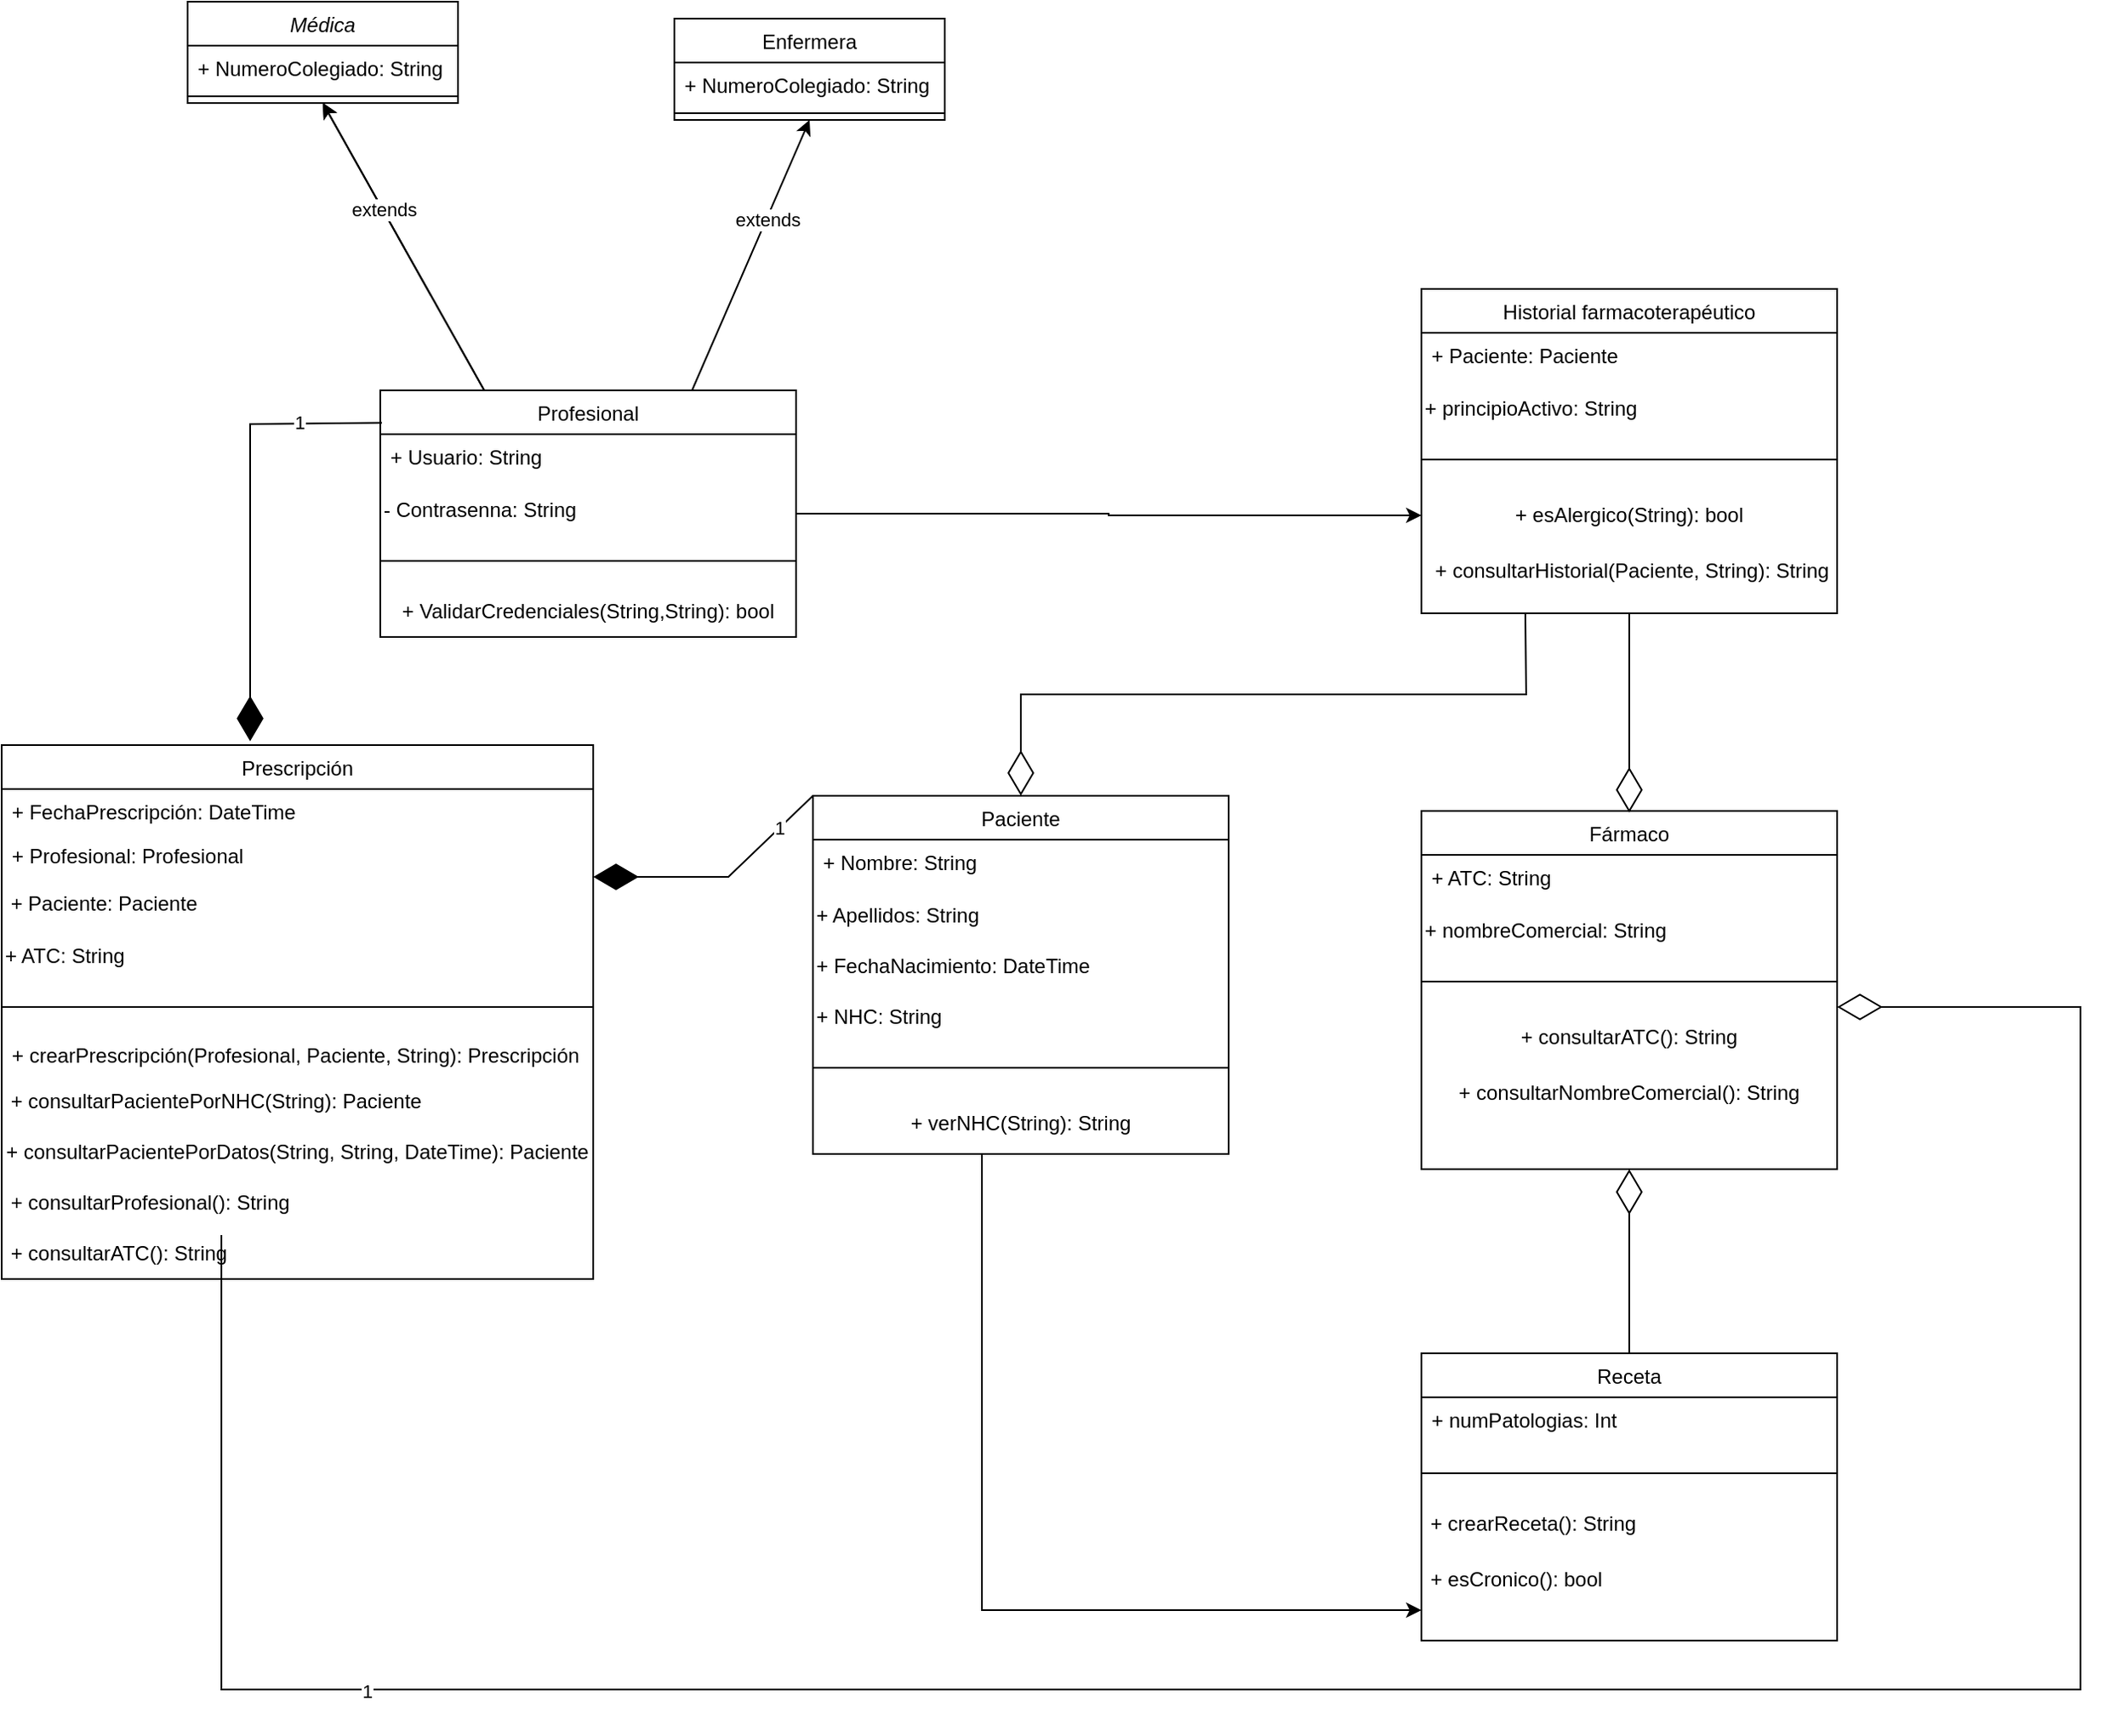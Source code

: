 <mxfile version="15.7.3" type="device"><diagram id="C5RBs43oDa-KdzZeNtuy" name="Page-1"><mxGraphModel dx="1038" dy="660" grid="1" gridSize="10" guides="1" tooltips="1" connect="1" arrows="1" fold="1" page="1" pageScale="1" pageWidth="827" pageHeight="1169" math="0" shadow="0"><root><mxCell id="WIyWlLk6GJQsqaUBKTNV-0"/><mxCell id="WIyWlLk6GJQsqaUBKTNV-1" parent="WIyWlLk6GJQsqaUBKTNV-0"/><mxCell id="zkfFHV4jXpPFQw0GAbJ--0" value="Médica" style="swimlane;fontStyle=2;align=center;verticalAlign=top;childLayout=stackLayout;horizontal=1;startSize=26;horizontalStack=0;resizeParent=1;resizeLast=0;collapsible=1;marginBottom=0;rounded=0;shadow=0;strokeWidth=1;fontColor=default;fillColor=default;strokeColor=default;" parent="WIyWlLk6GJQsqaUBKTNV-1" vertex="1"><mxGeometry x="220" y="120" width="160" height="60" as="geometry"><mxRectangle x="230" y="140" width="160" height="26" as="alternateBounds"/></mxGeometry></mxCell><mxCell id="zkfFHV4jXpPFQw0GAbJ--1" value="+ NumeroColegiado: String" style="text;align=left;verticalAlign=top;spacingLeft=4;spacingRight=4;overflow=hidden;rotatable=0;points=[[0,0.5],[1,0.5]];portConstraint=eastwest;fontColor=default;" parent="zkfFHV4jXpPFQw0GAbJ--0" vertex="1"><mxGeometry y="26" width="160" height="26" as="geometry"/></mxCell><mxCell id="zkfFHV4jXpPFQw0GAbJ--4" value="" style="line;html=1;strokeWidth=1;align=left;verticalAlign=middle;spacingTop=-1;spacingLeft=3;spacingRight=3;rotatable=0;labelPosition=right;points=[];portConstraint=eastwest;" parent="zkfFHV4jXpPFQw0GAbJ--0" vertex="1"><mxGeometry y="52" width="160" height="8" as="geometry"/></mxCell><mxCell id="zkfFHV4jXpPFQw0GAbJ--6" value="Prescripción" style="swimlane;fontStyle=0;align=center;verticalAlign=top;childLayout=stackLayout;horizontal=1;startSize=26;horizontalStack=0;resizeParent=1;resizeLast=0;collapsible=1;marginBottom=0;rounded=0;shadow=0;strokeWidth=1;fontColor=default;fillColor=default;strokeColor=default;" parent="WIyWlLk6GJQsqaUBKTNV-1" vertex="1"><mxGeometry x="110" y="560" width="350" height="316" as="geometry"><mxRectangle x="130" y="380" width="160" height="26" as="alternateBounds"/></mxGeometry></mxCell><mxCell id="zkfFHV4jXpPFQw0GAbJ--7" value="+ FechaPrescripción: DateTime" style="text;align=left;verticalAlign=top;spacingLeft=4;spacingRight=4;overflow=hidden;rotatable=0;points=[[0,0.5],[1,0.5]];portConstraint=eastwest;fontColor=default;" parent="zkfFHV4jXpPFQw0GAbJ--6" vertex="1"><mxGeometry y="26" width="350" height="26" as="geometry"/></mxCell><mxCell id="zkfFHV4jXpPFQw0GAbJ--8" value="+ Profesional: Profesional" style="text;align=left;verticalAlign=top;spacingLeft=4;spacingRight=4;overflow=hidden;rotatable=0;points=[[0,0.5],[1,0.5]];portConstraint=eastwest;rounded=0;shadow=0;html=0;fontColor=default;" parent="zkfFHV4jXpPFQw0GAbJ--6" vertex="1"><mxGeometry y="52" width="350" height="26" as="geometry"/></mxCell><mxCell id="vg2kjppB7N_gJ3REjOTU-13" value="&amp;nbsp;+ Paciente: Paciente" style="text;html=1;strokeColor=none;fillColor=none;align=left;verticalAlign=middle;whiteSpace=wrap;rounded=0;labelBackgroundColor=default;fontColor=default;" parent="zkfFHV4jXpPFQw0GAbJ--6" vertex="1"><mxGeometry y="78" width="350" height="32" as="geometry"/></mxCell><mxCell id="VHd1gN3lFgpalcyYO1IC-5" value="+ ATC: String" style="text;html=1;strokeColor=none;fillColor=none;align=left;verticalAlign=middle;whiteSpace=wrap;rounded=0;" parent="zkfFHV4jXpPFQw0GAbJ--6" vertex="1"><mxGeometry y="110" width="350" height="30" as="geometry"/></mxCell><mxCell id="zkfFHV4jXpPFQw0GAbJ--9" value="" style="line;html=1;strokeWidth=1;align=left;verticalAlign=middle;spacingTop=-1;spacingLeft=3;spacingRight=3;rotatable=0;labelPosition=right;points=[];portConstraint=eastwest;fillColor=default;strokeColor=default;fontColor=default;" parent="zkfFHV4jXpPFQw0GAbJ--6" vertex="1"><mxGeometry y="140" width="350" height="30" as="geometry"/></mxCell><mxCell id="zkfFHV4jXpPFQw0GAbJ--10" value="+ crearPrescripción(Profesional, Paciente, String): Prescripción" style="text;align=left;verticalAlign=top;spacingLeft=4;spacingRight=4;overflow=hidden;rotatable=0;points=[[0,0.5],[1,0.5]];portConstraint=eastwest;fontStyle=0;fontColor=default;" parent="zkfFHV4jXpPFQw0GAbJ--6" vertex="1"><mxGeometry y="170" width="350" height="26" as="geometry"/></mxCell><mxCell id="VHd1gN3lFgpalcyYO1IC-6" value="&amp;nbsp;+ consultarPacientePorNHC(String): Paciente" style="text;html=1;strokeColor=none;fillColor=none;align=left;verticalAlign=middle;whiteSpace=wrap;rounded=0;" parent="zkfFHV4jXpPFQw0GAbJ--6" vertex="1"><mxGeometry y="196" width="350" height="30" as="geometry"/></mxCell><mxCell id="q8ReS3i1Tmgqjeh-KotQ-0" value="+ consultarPacientePorDatos(String, String, DateTime): Paciente" style="text;html=1;strokeColor=none;fillColor=none;align=center;verticalAlign=middle;whiteSpace=wrap;rounded=0;" vertex="1" parent="zkfFHV4jXpPFQw0GAbJ--6"><mxGeometry y="226" width="350" height="30" as="geometry"/></mxCell><mxCell id="VHd1gN3lFgpalcyYO1IC-7" value="&amp;nbsp;+ consultarProfesional(): String" style="text;html=1;strokeColor=none;fillColor=none;align=left;verticalAlign=middle;whiteSpace=wrap;rounded=0;" parent="zkfFHV4jXpPFQw0GAbJ--6" vertex="1"><mxGeometry y="256" width="350" height="30" as="geometry"/></mxCell><mxCell id="VHd1gN3lFgpalcyYO1IC-8" value="&amp;nbsp;+ consultarATC(): String" style="text;html=1;strokeColor=none;fillColor=none;align=left;verticalAlign=middle;whiteSpace=wrap;rounded=0;" parent="zkfFHV4jXpPFQw0GAbJ--6" vertex="1"><mxGeometry y="286" width="350" height="30" as="geometry"/></mxCell><mxCell id="wWVRmRKasdEjxQoxNgk--7" style="edgeStyle=orthogonalEdgeStyle;rounded=0;orthogonalLoop=1;jettySize=auto;html=1;entryX=0;entryY=0.5;entryDx=0;entryDy=0;" parent="WIyWlLk6GJQsqaUBKTNV-1" source="zkfFHV4jXpPFQw0GAbJ--13" target="VHd1gN3lFgpalcyYO1IC-26" edge="1"><mxGeometry relative="1" as="geometry"/></mxCell><mxCell id="zkfFHV4jXpPFQw0GAbJ--13" value="Profesional" style="swimlane;fontStyle=0;align=center;verticalAlign=top;childLayout=stackLayout;horizontal=1;startSize=26;horizontalStack=0;resizeParent=1;resizeLast=0;collapsible=1;marginBottom=0;rounded=0;shadow=0;strokeWidth=1;fontColor=default;fillColor=default;strokeColor=default;" parent="WIyWlLk6GJQsqaUBKTNV-1" vertex="1"><mxGeometry x="334" y="350" width="246" height="146" as="geometry"><mxRectangle x="340" y="380" width="170" height="26" as="alternateBounds"/></mxGeometry></mxCell><mxCell id="zkfFHV4jXpPFQw0GAbJ--14" value="+ Usuario: String&#10;" style="text;align=left;verticalAlign=top;spacingLeft=4;spacingRight=4;overflow=hidden;rotatable=0;points=[[0,0.5],[1,0.5]];portConstraint=eastwest;fontColor=default;" parent="zkfFHV4jXpPFQw0GAbJ--13" vertex="1"><mxGeometry y="26" width="246" height="30" as="geometry"/></mxCell><mxCell id="vg2kjppB7N_gJ3REjOTU-4" value="- Contrasenna: String" style="text;html=1;strokeColor=none;fillColor=none;align=left;verticalAlign=middle;whiteSpace=wrap;rounded=0;labelBackgroundColor=default;fontColor=default;" parent="zkfFHV4jXpPFQw0GAbJ--13" vertex="1"><mxGeometry y="56" width="246" height="30" as="geometry"/></mxCell><mxCell id="zkfFHV4jXpPFQw0GAbJ--15" value="" style="line;html=1;strokeWidth=1;align=left;verticalAlign=middle;spacingTop=-1;spacingLeft=3;spacingRight=3;rotatable=0;labelPosition=right;points=[];portConstraint=eastwest;fillColor=default;strokeColor=default;fontColor=default;" parent="zkfFHV4jXpPFQw0GAbJ--13" vertex="1"><mxGeometry y="86" width="246" height="30" as="geometry"/></mxCell><mxCell id="vg2kjppB7N_gJ3REjOTU-5" value="+ ValidarCredenciales(String,String): bool" style="text;html=1;strokeColor=none;fillColor=none;align=center;verticalAlign=middle;whiteSpace=wrap;rounded=0;labelBackgroundColor=default;fontColor=default;" parent="zkfFHV4jXpPFQw0GAbJ--13" vertex="1"><mxGeometry y="116" width="246" height="30" as="geometry"/></mxCell><mxCell id="zkfFHV4jXpPFQw0GAbJ--17" value="Enfermera" style="swimlane;fontStyle=0;align=center;verticalAlign=top;childLayout=stackLayout;horizontal=1;startSize=26;horizontalStack=0;resizeParent=1;resizeLast=0;collapsible=1;marginBottom=0;rounded=0;shadow=0;strokeWidth=1;fontColor=default;fillColor=default;strokeColor=default;" parent="WIyWlLk6GJQsqaUBKTNV-1" vertex="1"><mxGeometry x="508" y="130" width="160" height="60" as="geometry"><mxRectangle x="550" y="140" width="160" height="26" as="alternateBounds"/></mxGeometry></mxCell><mxCell id="zkfFHV4jXpPFQw0GAbJ--18" value="+ NumeroColegiado: String" style="text;align=left;verticalAlign=top;spacingLeft=4;spacingRight=4;overflow=hidden;rotatable=0;points=[[0,0.5],[1,0.5]];portConstraint=eastwest;fontColor=default;" parent="zkfFHV4jXpPFQw0GAbJ--17" vertex="1"><mxGeometry y="26" width="160" height="26" as="geometry"/></mxCell><mxCell id="zkfFHV4jXpPFQw0GAbJ--23" value="" style="line;html=1;strokeWidth=1;align=left;verticalAlign=middle;spacingTop=-1;spacingLeft=3;spacingRight=3;rotatable=0;labelPosition=right;points=[];portConstraint=eastwest;" parent="zkfFHV4jXpPFQw0GAbJ--17" vertex="1"><mxGeometry y="52" width="160" height="8" as="geometry"/></mxCell><mxCell id="vg2kjppB7N_gJ3REjOTU-10" value="" style="endArrow=diamondThin;endFill=1;endSize=24;html=1;rounded=0;labelBackgroundColor=default;fontColor=default;strokeColor=default;entryX=0.42;entryY=-0.007;entryDx=0;entryDy=0;exitX=0.004;exitY=0.132;exitDx=0;exitDy=0;exitPerimeter=0;entryPerimeter=0;" parent="WIyWlLk6GJQsqaUBKTNV-1" source="zkfFHV4jXpPFQw0GAbJ--13" target="zkfFHV4jXpPFQw0GAbJ--6" edge="1"><mxGeometry width="160" relative="1" as="geometry"><mxPoint x="340" y="370" as="sourcePoint"/><mxPoint x="494" y="422.5" as="targetPoint"/><Array as="points"><mxPoint x="257" y="370"/></Array></mxGeometry></mxCell><mxCell id="vg2kjppB7N_gJ3REjOTU-12" value="&lt;div&gt;1&lt;/div&gt;" style="edgeLabel;html=1;align=center;verticalAlign=middle;resizable=0;points=[];fontColor=default;" parent="vg2kjppB7N_gJ3REjOTU-10" vertex="1" connectable="0"><mxGeometry x="-0.63" y="-1" relative="1" as="geometry"><mxPoint as="offset"/></mxGeometry></mxCell><mxCell id="vg2kjppB7N_gJ3REjOTU-22" value="Paciente" style="swimlane;fontStyle=0;align=center;verticalAlign=top;childLayout=stackLayout;horizontal=1;startSize=26;horizontalStack=0;resizeParent=1;resizeLast=0;collapsible=1;marginBottom=0;rounded=0;shadow=0;strokeWidth=1;fontColor=default;fillColor=default;strokeColor=default;" parent="WIyWlLk6GJQsqaUBKTNV-1" vertex="1"><mxGeometry x="590" y="590" width="246" height="212" as="geometry"><mxRectangle x="340" y="380" width="170" height="26" as="alternateBounds"/></mxGeometry></mxCell><mxCell id="vg2kjppB7N_gJ3REjOTU-23" value="+ Nombre: String&#10;" style="text;align=left;verticalAlign=top;spacingLeft=4;spacingRight=4;overflow=hidden;rotatable=0;points=[[0,0.5],[1,0.5]];portConstraint=eastwest;fontColor=default;" parent="vg2kjppB7N_gJ3REjOTU-22" vertex="1"><mxGeometry y="26" width="246" height="30" as="geometry"/></mxCell><mxCell id="vg2kjppB7N_gJ3REjOTU-24" value="+ Apellidos: String" style="text;html=1;strokeColor=none;fillColor=none;align=left;verticalAlign=middle;whiteSpace=wrap;rounded=0;labelBackgroundColor=default;fontColor=default;" parent="vg2kjppB7N_gJ3REjOTU-22" vertex="1"><mxGeometry y="56" width="246" height="30" as="geometry"/></mxCell><mxCell id="vg2kjppB7N_gJ3REjOTU-29" value="+ FechaNacimiento: DateTime" style="text;html=1;strokeColor=none;fillColor=none;align=left;verticalAlign=middle;whiteSpace=wrap;rounded=0;labelBackgroundColor=default;fontColor=default;" parent="vg2kjppB7N_gJ3REjOTU-22" vertex="1"><mxGeometry y="86" width="246" height="30" as="geometry"/></mxCell><mxCell id="vg2kjppB7N_gJ3REjOTU-27" value="+ NHC: String" style="text;html=1;strokeColor=none;fillColor=none;align=left;verticalAlign=middle;whiteSpace=wrap;rounded=0;labelBackgroundColor=default;fontColor=default;" parent="vg2kjppB7N_gJ3REjOTU-22" vertex="1"><mxGeometry y="116" width="246" height="30" as="geometry"/></mxCell><mxCell id="vg2kjppB7N_gJ3REjOTU-25" value="" style="line;html=1;strokeWidth=1;align=left;verticalAlign=middle;spacingTop=-1;spacingLeft=3;spacingRight=3;rotatable=0;labelPosition=right;points=[];portConstraint=eastwest;fillColor=default;strokeColor=default;fontColor=default;" parent="vg2kjppB7N_gJ3REjOTU-22" vertex="1"><mxGeometry y="146" width="246" height="30" as="geometry"/></mxCell><mxCell id="vg2kjppB7N_gJ3REjOTU-31" value="+ verNHC(String): String" style="text;html=1;strokeColor=none;fillColor=none;align=center;verticalAlign=middle;whiteSpace=wrap;rounded=0;labelBackgroundColor=default;fontColor=default;" parent="vg2kjppB7N_gJ3REjOTU-22" vertex="1"><mxGeometry y="176" width="246" height="36" as="geometry"/></mxCell><mxCell id="vg2kjppB7N_gJ3REjOTU-35" value="&amp;nbsp;" style="text;whiteSpace=wrap;html=1;fontColor=default;" parent="WIyWlLk6GJQsqaUBKTNV-1" vertex="1"><mxGeometry x="230" y="620" width="30" height="30" as="geometry"/></mxCell><mxCell id="VHd1gN3lFgpalcyYO1IC-0" value="" style="endArrow=classic;html=1;rounded=0;exitX=0.25;exitY=0;exitDx=0;exitDy=0;entryX=0.5;entryY=1;entryDx=0;entryDy=0;" parent="WIyWlLk6GJQsqaUBKTNV-1" source="zkfFHV4jXpPFQw0GAbJ--13" target="zkfFHV4jXpPFQw0GAbJ--0" edge="1"><mxGeometry width="50" height="50" relative="1" as="geometry"><mxPoint x="320" y="520" as="sourcePoint"/><mxPoint x="370" y="470" as="targetPoint"/></mxGeometry></mxCell><mxCell id="VHd1gN3lFgpalcyYO1IC-2" value="extends" style="edgeLabel;html=1;align=center;verticalAlign=middle;resizable=0;points=[];" parent="VHd1gN3lFgpalcyYO1IC-0" vertex="1" connectable="0"><mxGeometry x="0.261" relative="1" as="geometry"><mxPoint as="offset"/></mxGeometry></mxCell><mxCell id="VHd1gN3lFgpalcyYO1IC-3" value="" style="endArrow=classic;html=1;rounded=0;exitX=0.75;exitY=0;exitDx=0;exitDy=0;entryX=0.5;entryY=1;entryDx=0;entryDy=0;" parent="WIyWlLk6GJQsqaUBKTNV-1" source="zkfFHV4jXpPFQw0GAbJ--13" target="zkfFHV4jXpPFQw0GAbJ--17" edge="1"><mxGeometry width="50" height="50" relative="1" as="geometry"><mxPoint x="440" y="290" as="sourcePoint"/><mxPoint x="344.5" y="120" as="targetPoint"/></mxGeometry></mxCell><mxCell id="VHd1gN3lFgpalcyYO1IC-4" value="extends" style="edgeLabel;html=1;align=center;verticalAlign=middle;resizable=0;points=[];" parent="VHd1gN3lFgpalcyYO1IC-3" vertex="1" connectable="0"><mxGeometry x="0.261" relative="1" as="geometry"><mxPoint as="offset"/></mxGeometry></mxCell><mxCell id="VHd1gN3lFgpalcyYO1IC-9" value="" style="endArrow=classic;html=1;rounded=0;exitX=0.25;exitY=0;exitDx=0;exitDy=0;entryX=0.5;entryY=1;entryDx=0;entryDy=0;" parent="WIyWlLk6GJQsqaUBKTNV-1" edge="1"><mxGeometry width="50" height="50" relative="1" as="geometry"><mxPoint x="395.5" y="350" as="sourcePoint"/><mxPoint x="300" y="180" as="targetPoint"/></mxGeometry></mxCell><mxCell id="VHd1gN3lFgpalcyYO1IC-10" value="extends" style="edgeLabel;html=1;align=center;verticalAlign=middle;resizable=0;points=[];" parent="VHd1gN3lFgpalcyYO1IC-9" vertex="1" connectable="0"><mxGeometry x="0.261" relative="1" as="geometry"><mxPoint as="offset"/></mxGeometry></mxCell><mxCell id="VHd1gN3lFgpalcyYO1IC-13" value="Fármaco" style="swimlane;fontStyle=0;align=center;verticalAlign=top;childLayout=stackLayout;horizontal=1;startSize=26;horizontalStack=0;resizeParent=1;resizeLast=0;collapsible=1;marginBottom=0;rounded=0;shadow=0;strokeWidth=1;fontColor=default;fillColor=default;strokeColor=default;" parent="WIyWlLk6GJQsqaUBKTNV-1" vertex="1"><mxGeometry x="950" y="599" width="246" height="212" as="geometry"><mxRectangle x="340" y="380" width="170" height="26" as="alternateBounds"/></mxGeometry></mxCell><mxCell id="VHd1gN3lFgpalcyYO1IC-14" value="+ ATC: String&#10;" style="text;align=left;verticalAlign=top;spacingLeft=4;spacingRight=4;overflow=hidden;rotatable=0;points=[[0,0.5],[1,0.5]];portConstraint=eastwest;fontColor=default;" parent="VHd1gN3lFgpalcyYO1IC-13" vertex="1"><mxGeometry y="26" width="246" height="30" as="geometry"/></mxCell><mxCell id="VHd1gN3lFgpalcyYO1IC-15" value="+ nombreComercial: String" style="text;html=1;strokeColor=none;fillColor=none;align=left;verticalAlign=middle;whiteSpace=wrap;rounded=0;labelBackgroundColor=default;fontColor=default;" parent="VHd1gN3lFgpalcyYO1IC-13" vertex="1"><mxGeometry y="56" width="246" height="30" as="geometry"/></mxCell><mxCell id="VHd1gN3lFgpalcyYO1IC-18" value="" style="line;html=1;strokeWidth=1;align=left;verticalAlign=middle;spacingTop=-1;spacingLeft=3;spacingRight=3;rotatable=0;labelPosition=right;points=[];portConstraint=eastwest;fillColor=default;strokeColor=default;fontColor=default;" parent="VHd1gN3lFgpalcyYO1IC-13" vertex="1"><mxGeometry y="86" width="246" height="30" as="geometry"/></mxCell><mxCell id="VHd1gN3lFgpalcyYO1IC-19" value="+ consultarATC(): String" style="text;html=1;strokeColor=none;fillColor=none;align=center;verticalAlign=middle;whiteSpace=wrap;rounded=0;labelBackgroundColor=default;fontColor=default;" parent="VHd1gN3lFgpalcyYO1IC-13" vertex="1"><mxGeometry y="116" width="246" height="36" as="geometry"/></mxCell><mxCell id="VHd1gN3lFgpalcyYO1IC-27" value="+ consultarNombreComercial(): String" style="text;html=1;strokeColor=none;fillColor=none;align=center;verticalAlign=middle;whiteSpace=wrap;rounded=0;" parent="VHd1gN3lFgpalcyYO1IC-13" vertex="1"><mxGeometry y="152" width="246" height="30" as="geometry"/></mxCell><mxCell id="VHd1gN3lFgpalcyYO1IC-20" value="Historial farmacoterapéutico" style="swimlane;fontStyle=0;align=center;verticalAlign=top;childLayout=stackLayout;horizontal=1;startSize=26;horizontalStack=0;resizeParent=1;resizeLast=0;collapsible=1;marginBottom=0;rounded=0;shadow=0;strokeWidth=1;fontColor=default;fillColor=default;strokeColor=default;" parent="WIyWlLk6GJQsqaUBKTNV-1" vertex="1"><mxGeometry x="950" y="290" width="246" height="192" as="geometry"><mxRectangle x="340" y="380" width="170" height="26" as="alternateBounds"/></mxGeometry></mxCell><mxCell id="VHd1gN3lFgpalcyYO1IC-21" value="+ Paciente: Paciente&#10;" style="text;align=left;verticalAlign=top;spacingLeft=4;spacingRight=4;overflow=hidden;rotatable=0;points=[[0,0.5],[1,0.5]];portConstraint=eastwest;fontColor=default;" parent="VHd1gN3lFgpalcyYO1IC-20" vertex="1"><mxGeometry y="26" width="246" height="30" as="geometry"/></mxCell><mxCell id="VHd1gN3lFgpalcyYO1IC-22" value="+ principioActivo: String" style="text;html=1;strokeColor=none;fillColor=none;align=left;verticalAlign=middle;whiteSpace=wrap;rounded=0;labelBackgroundColor=default;fontColor=default;" parent="VHd1gN3lFgpalcyYO1IC-20" vertex="1"><mxGeometry y="56" width="246" height="30" as="geometry"/></mxCell><mxCell id="VHd1gN3lFgpalcyYO1IC-25" value="" style="line;html=1;strokeWidth=1;align=left;verticalAlign=middle;spacingTop=-1;spacingLeft=3;spacingRight=3;rotatable=0;labelPosition=right;points=[];portConstraint=eastwest;fillColor=default;strokeColor=default;fontColor=default;" parent="VHd1gN3lFgpalcyYO1IC-20" vertex="1"><mxGeometry y="86" width="246" height="30" as="geometry"/></mxCell><mxCell id="VHd1gN3lFgpalcyYO1IC-26" value="+ esAlergico(String): bool" style="text;html=1;strokeColor=none;fillColor=none;align=center;verticalAlign=middle;whiteSpace=wrap;rounded=0;labelBackgroundColor=default;fontColor=default;" parent="VHd1gN3lFgpalcyYO1IC-20" vertex="1"><mxGeometry y="116" width="246" height="36" as="geometry"/></mxCell><mxCell id="VHd1gN3lFgpalcyYO1IC-35" value="&amp;nbsp;+ consultarHistorial(Paciente, String): String" style="text;html=1;strokeColor=none;fillColor=none;align=center;verticalAlign=middle;whiteSpace=wrap;rounded=0;" parent="VHd1gN3lFgpalcyYO1IC-20" vertex="1"><mxGeometry y="152" width="246" height="30" as="geometry"/></mxCell><mxCell id="VHd1gN3lFgpalcyYO1IC-28" value="Receta" style="swimlane;fontStyle=0;align=center;verticalAlign=top;childLayout=stackLayout;horizontal=1;startSize=26;horizontalStack=0;resizeParent=1;resizeLast=0;collapsible=1;marginBottom=0;rounded=0;shadow=0;strokeWidth=1;fontColor=default;fillColor=default;strokeColor=default;" parent="WIyWlLk6GJQsqaUBKTNV-1" vertex="1"><mxGeometry x="950" y="920" width="246" height="170" as="geometry"><mxRectangle x="340" y="380" width="170" height="26" as="alternateBounds"/></mxGeometry></mxCell><mxCell id="VHd1gN3lFgpalcyYO1IC-29" value="+ numPatologias: Int&#10;" style="text;align=left;verticalAlign=top;spacingLeft=4;spacingRight=4;overflow=hidden;rotatable=0;points=[[0,0.5],[1,0.5]];portConstraint=eastwest;fontColor=default;" parent="VHd1gN3lFgpalcyYO1IC-28" vertex="1"><mxGeometry y="26" width="246" height="30" as="geometry"/></mxCell><mxCell id="VHd1gN3lFgpalcyYO1IC-33" value="" style="line;html=1;strokeWidth=1;align=left;verticalAlign=middle;spacingTop=-1;spacingLeft=3;spacingRight=3;rotatable=0;labelPosition=right;points=[];portConstraint=eastwest;fillColor=default;strokeColor=default;fontColor=default;" parent="VHd1gN3lFgpalcyYO1IC-28" vertex="1"><mxGeometry y="56" width="246" height="30" as="geometry"/></mxCell><mxCell id="VHd1gN3lFgpalcyYO1IC-32" value="&amp;nbsp;+ crearReceta(): String" style="text;html=1;strokeColor=none;fillColor=none;align=left;verticalAlign=middle;whiteSpace=wrap;rounded=0;labelBackgroundColor=default;fontColor=default;" parent="VHd1gN3lFgpalcyYO1IC-28" vertex="1"><mxGeometry y="86" width="246" height="30" as="geometry"/></mxCell><mxCell id="VHd1gN3lFgpalcyYO1IC-34" value="&amp;nbsp;+ esCronico(): bool" style="text;html=1;strokeColor=none;fillColor=none;align=left;verticalAlign=middle;whiteSpace=wrap;rounded=0;labelBackgroundColor=default;fontColor=default;" parent="VHd1gN3lFgpalcyYO1IC-28" vertex="1"><mxGeometry y="116" width="246" height="36" as="geometry"/></mxCell><mxCell id="wWVRmRKasdEjxQoxNgk--1" value="" style="endArrow=diamondThin;endFill=1;endSize=24;html=1;rounded=0;labelBackgroundColor=default;fontColor=default;strokeColor=default;entryX=1;entryY=0;entryDx=0;entryDy=0;exitX=0;exitY=0;exitDx=0;exitDy=0;" parent="WIyWlLk6GJQsqaUBKTNV-1" source="vg2kjppB7N_gJ3REjOTU-22" target="vg2kjppB7N_gJ3REjOTU-13" edge="1"><mxGeometry width="160" relative="1" as="geometry"><mxPoint x="340" y="1090" as="sourcePoint"/><mxPoint x="262.016" y="1278.698" as="targetPoint"/><Array as="points"><mxPoint x="540" y="638"/></Array></mxGeometry></mxCell><mxCell id="wWVRmRKasdEjxQoxNgk--2" value="&lt;div&gt;1&lt;/div&gt;" style="edgeLabel;html=1;align=center;verticalAlign=middle;resizable=0;points=[];fontColor=default;" parent="wWVRmRKasdEjxQoxNgk--1" vertex="1" connectable="0"><mxGeometry x="-0.63" y="-1" relative="1" as="geometry"><mxPoint as="offset"/></mxGeometry></mxCell><mxCell id="wWVRmRKasdEjxQoxNgk--3" value="" style="endArrow=diamondThin;endFill=0;endSize=24;html=1;rounded=0;labelBackgroundColor=default;fontColor=default;strokeColor=default;entryX=1;entryY=0;entryDx=0;entryDy=0;" parent="WIyWlLk6GJQsqaUBKTNV-1" target="VHd1gN3lFgpalcyYO1IC-19" edge="1"><mxGeometry width="160" relative="1" as="geometry"><mxPoint x="240" y="850" as="sourcePoint"/><mxPoint x="1210" y="760" as="targetPoint"/><Array as="points"><mxPoint x="240" y="1119"/><mxPoint x="1340" y="1119"/><mxPoint x="1340" y="715"/></Array></mxGeometry></mxCell><mxCell id="wWVRmRKasdEjxQoxNgk--4" value="&lt;div&gt;1&lt;/div&gt;" style="edgeLabel;html=1;align=center;verticalAlign=middle;resizable=0;points=[];fontColor=default;" parent="wWVRmRKasdEjxQoxNgk--3" vertex="1" connectable="0"><mxGeometry x="-0.63" y="-1" relative="1" as="geometry"><mxPoint as="offset"/></mxGeometry></mxCell><mxCell id="wWVRmRKasdEjxQoxNgk--5" value="" style="endArrow=diamondThin;endFill=0;endSize=24;html=1;rounded=0;exitX=0.5;exitY=0;exitDx=0;exitDy=0;entryX=0.5;entryY=1;entryDx=0;entryDy=0;" parent="WIyWlLk6GJQsqaUBKTNV-1" source="VHd1gN3lFgpalcyYO1IC-28" target="VHd1gN3lFgpalcyYO1IC-13" edge="1"><mxGeometry width="160" relative="1" as="geometry"><mxPoint x="770" y="890" as="sourcePoint"/><mxPoint x="1010" y="810" as="targetPoint"/></mxGeometry></mxCell><mxCell id="wWVRmRKasdEjxQoxNgk--6" value="" style="endArrow=diamondThin;endFill=0;endSize=24;html=1;rounded=0;exitX=0.5;exitY=1;exitDx=0;exitDy=0;" parent="WIyWlLk6GJQsqaUBKTNV-1" source="VHd1gN3lFgpalcyYO1IC-20" edge="1"><mxGeometry width="160" relative="1" as="geometry"><mxPoint x="1077" y="502" as="sourcePoint"/><mxPoint x="1073" y="600" as="targetPoint"/></mxGeometry></mxCell><mxCell id="wWVRmRKasdEjxQoxNgk--9" style="edgeStyle=orthogonalEdgeStyle;rounded=0;orthogonalLoop=1;jettySize=auto;html=1;endArrow=classic;endFill=1;entryX=0;entryY=1;entryDx=0;entryDy=0;" parent="WIyWlLk6GJQsqaUBKTNV-1" source="vg2kjppB7N_gJ3REjOTU-31" target="VHd1gN3lFgpalcyYO1IC-34" edge="1"><mxGeometry relative="1" as="geometry"><Array as="points"><mxPoint x="690" y="1072"/></Array></mxGeometry></mxCell><mxCell id="wWVRmRKasdEjxQoxNgk--10" value="" style="endArrow=diamondThin;endFill=0;endSize=24;html=1;rounded=0;exitX=0.25;exitY=1;exitDx=0;exitDy=0;entryX=0.5;entryY=0;entryDx=0;entryDy=0;" parent="WIyWlLk6GJQsqaUBKTNV-1" source="VHd1gN3lFgpalcyYO1IC-20" target="vg2kjppB7N_gJ3REjOTU-22" edge="1"><mxGeometry width="160" relative="1" as="geometry"><mxPoint x="770" y="770" as="sourcePoint"/><mxPoint x="930" y="770" as="targetPoint"/><Array as="points"><mxPoint x="1012" y="530"/><mxPoint x="713" y="530"/></Array></mxGeometry></mxCell></root></mxGraphModel></diagram></mxfile>